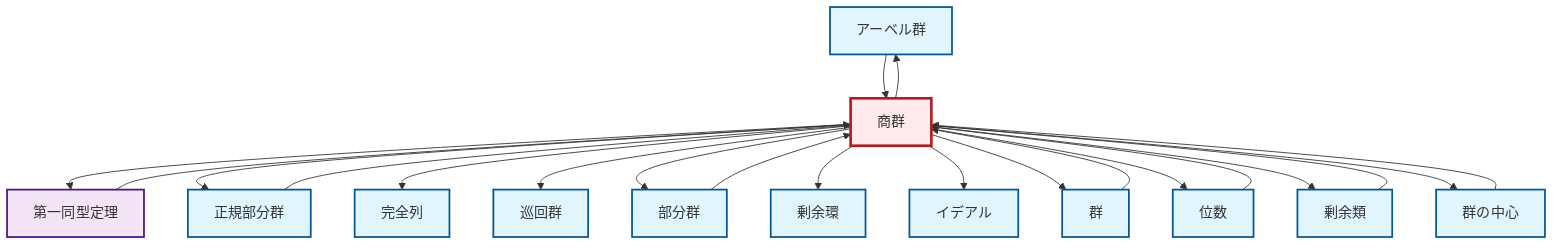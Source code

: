 graph TD
    classDef definition fill:#e1f5fe,stroke:#01579b,stroke-width:2px
    classDef theorem fill:#f3e5f5,stroke:#4a148c,stroke-width:2px
    classDef axiom fill:#fff3e0,stroke:#e65100,stroke-width:2px
    classDef example fill:#e8f5e9,stroke:#1b5e20,stroke-width:2px
    classDef current fill:#ffebee,stroke:#b71c1c,stroke-width:3px
    def-abelian-group["アーベル群"]:::definition
    def-order["位数"]:::definition
    def-quotient-ring["剰余環"]:::definition
    def-center-of-group["群の中心"]:::definition
    def-group["群"]:::definition
    def-exact-sequence["完全列"]:::definition
    def-coset["剰余類"]:::definition
    def-quotient-group["商群"]:::definition
    def-cyclic-group["巡回群"]:::definition
    def-normal-subgroup["正規部分群"]:::definition
    def-subgroup["部分群"]:::definition
    def-ideal["イデアル"]:::definition
    thm-first-isomorphism["第一同型定理"]:::theorem
    def-quotient-group --> thm-first-isomorphism
    def-subgroup --> def-quotient-group
    def-normal-subgroup --> def-quotient-group
    def-coset --> def-quotient-group
    def-quotient-group --> def-normal-subgroup
    def-quotient-group --> def-exact-sequence
    thm-first-isomorphism --> def-quotient-group
    def-quotient-group --> def-cyclic-group
    def-quotient-group --> def-abelian-group
    def-order --> def-quotient-group
    def-quotient-group --> def-subgroup
    def-center-of-group --> def-quotient-group
    def-group --> def-quotient-group
    def-abelian-group --> def-quotient-group
    def-quotient-group --> def-quotient-ring
    def-quotient-group --> def-ideal
    def-quotient-group --> def-group
    def-quotient-group --> def-order
    def-quotient-group --> def-coset
    def-quotient-group --> def-center-of-group
    class def-quotient-group current